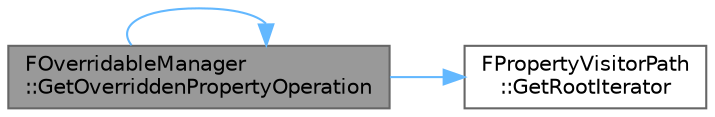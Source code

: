 digraph "FOverridableManager::GetOverriddenPropertyOperation"
{
 // INTERACTIVE_SVG=YES
 // LATEX_PDF_SIZE
  bgcolor="transparent";
  edge [fontname=Helvetica,fontsize=10,labelfontname=Helvetica,labelfontsize=10];
  node [fontname=Helvetica,fontsize=10,shape=box,height=0.2,width=0.4];
  rankdir="LR";
  Node1 [id="Node000001",label="FOverridableManager\l::GetOverriddenPropertyOperation",height=0.2,width=0.4,color="gray40", fillcolor="grey60", style="filled", fontcolor="black",tooltip="Retrieve the overridable operation from the specified property path."];
  Node1 -> Node1 [id="edge1_Node000001_Node000001",color="steelblue1",style="solid",tooltip=" "];
  Node1 -> Node2 [id="edge2_Node000001_Node000002",color="steelblue1",style="solid",tooltip=" "];
  Node2 [id="Node000002",label="FPropertyVisitorPath\l::GetRootIterator",height=0.2,width=0.4,color="grey40", fillcolor="white", style="filled",URL="$d0/d9e/structFPropertyVisitorPath.html#af75586ed53c0cf96d5a726bc46e289d8",tooltip="Returns an iterator on the root path node, useful when calling methods that are recursive."];
}

